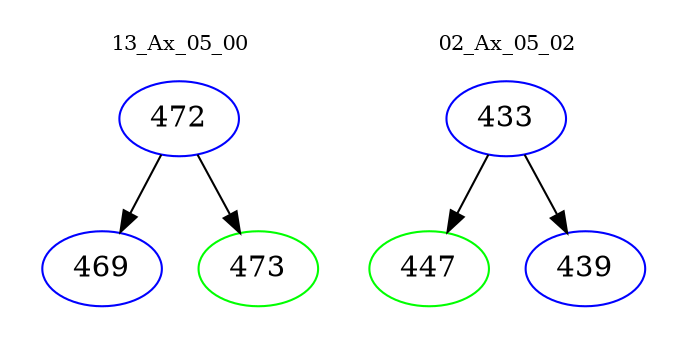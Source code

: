 digraph{
subgraph cluster_0 {
color = white
label = "13_Ax_05_00";
fontsize=10;
T0_472 [label="472", color="blue"]
T0_472 -> T0_469 [color="black"]
T0_469 [label="469", color="blue"]
T0_472 -> T0_473 [color="black"]
T0_473 [label="473", color="green"]
}
subgraph cluster_1 {
color = white
label = "02_Ax_05_02";
fontsize=10;
T1_433 [label="433", color="blue"]
T1_433 -> T1_447 [color="black"]
T1_447 [label="447", color="green"]
T1_433 -> T1_439 [color="black"]
T1_439 [label="439", color="blue"]
}
}
